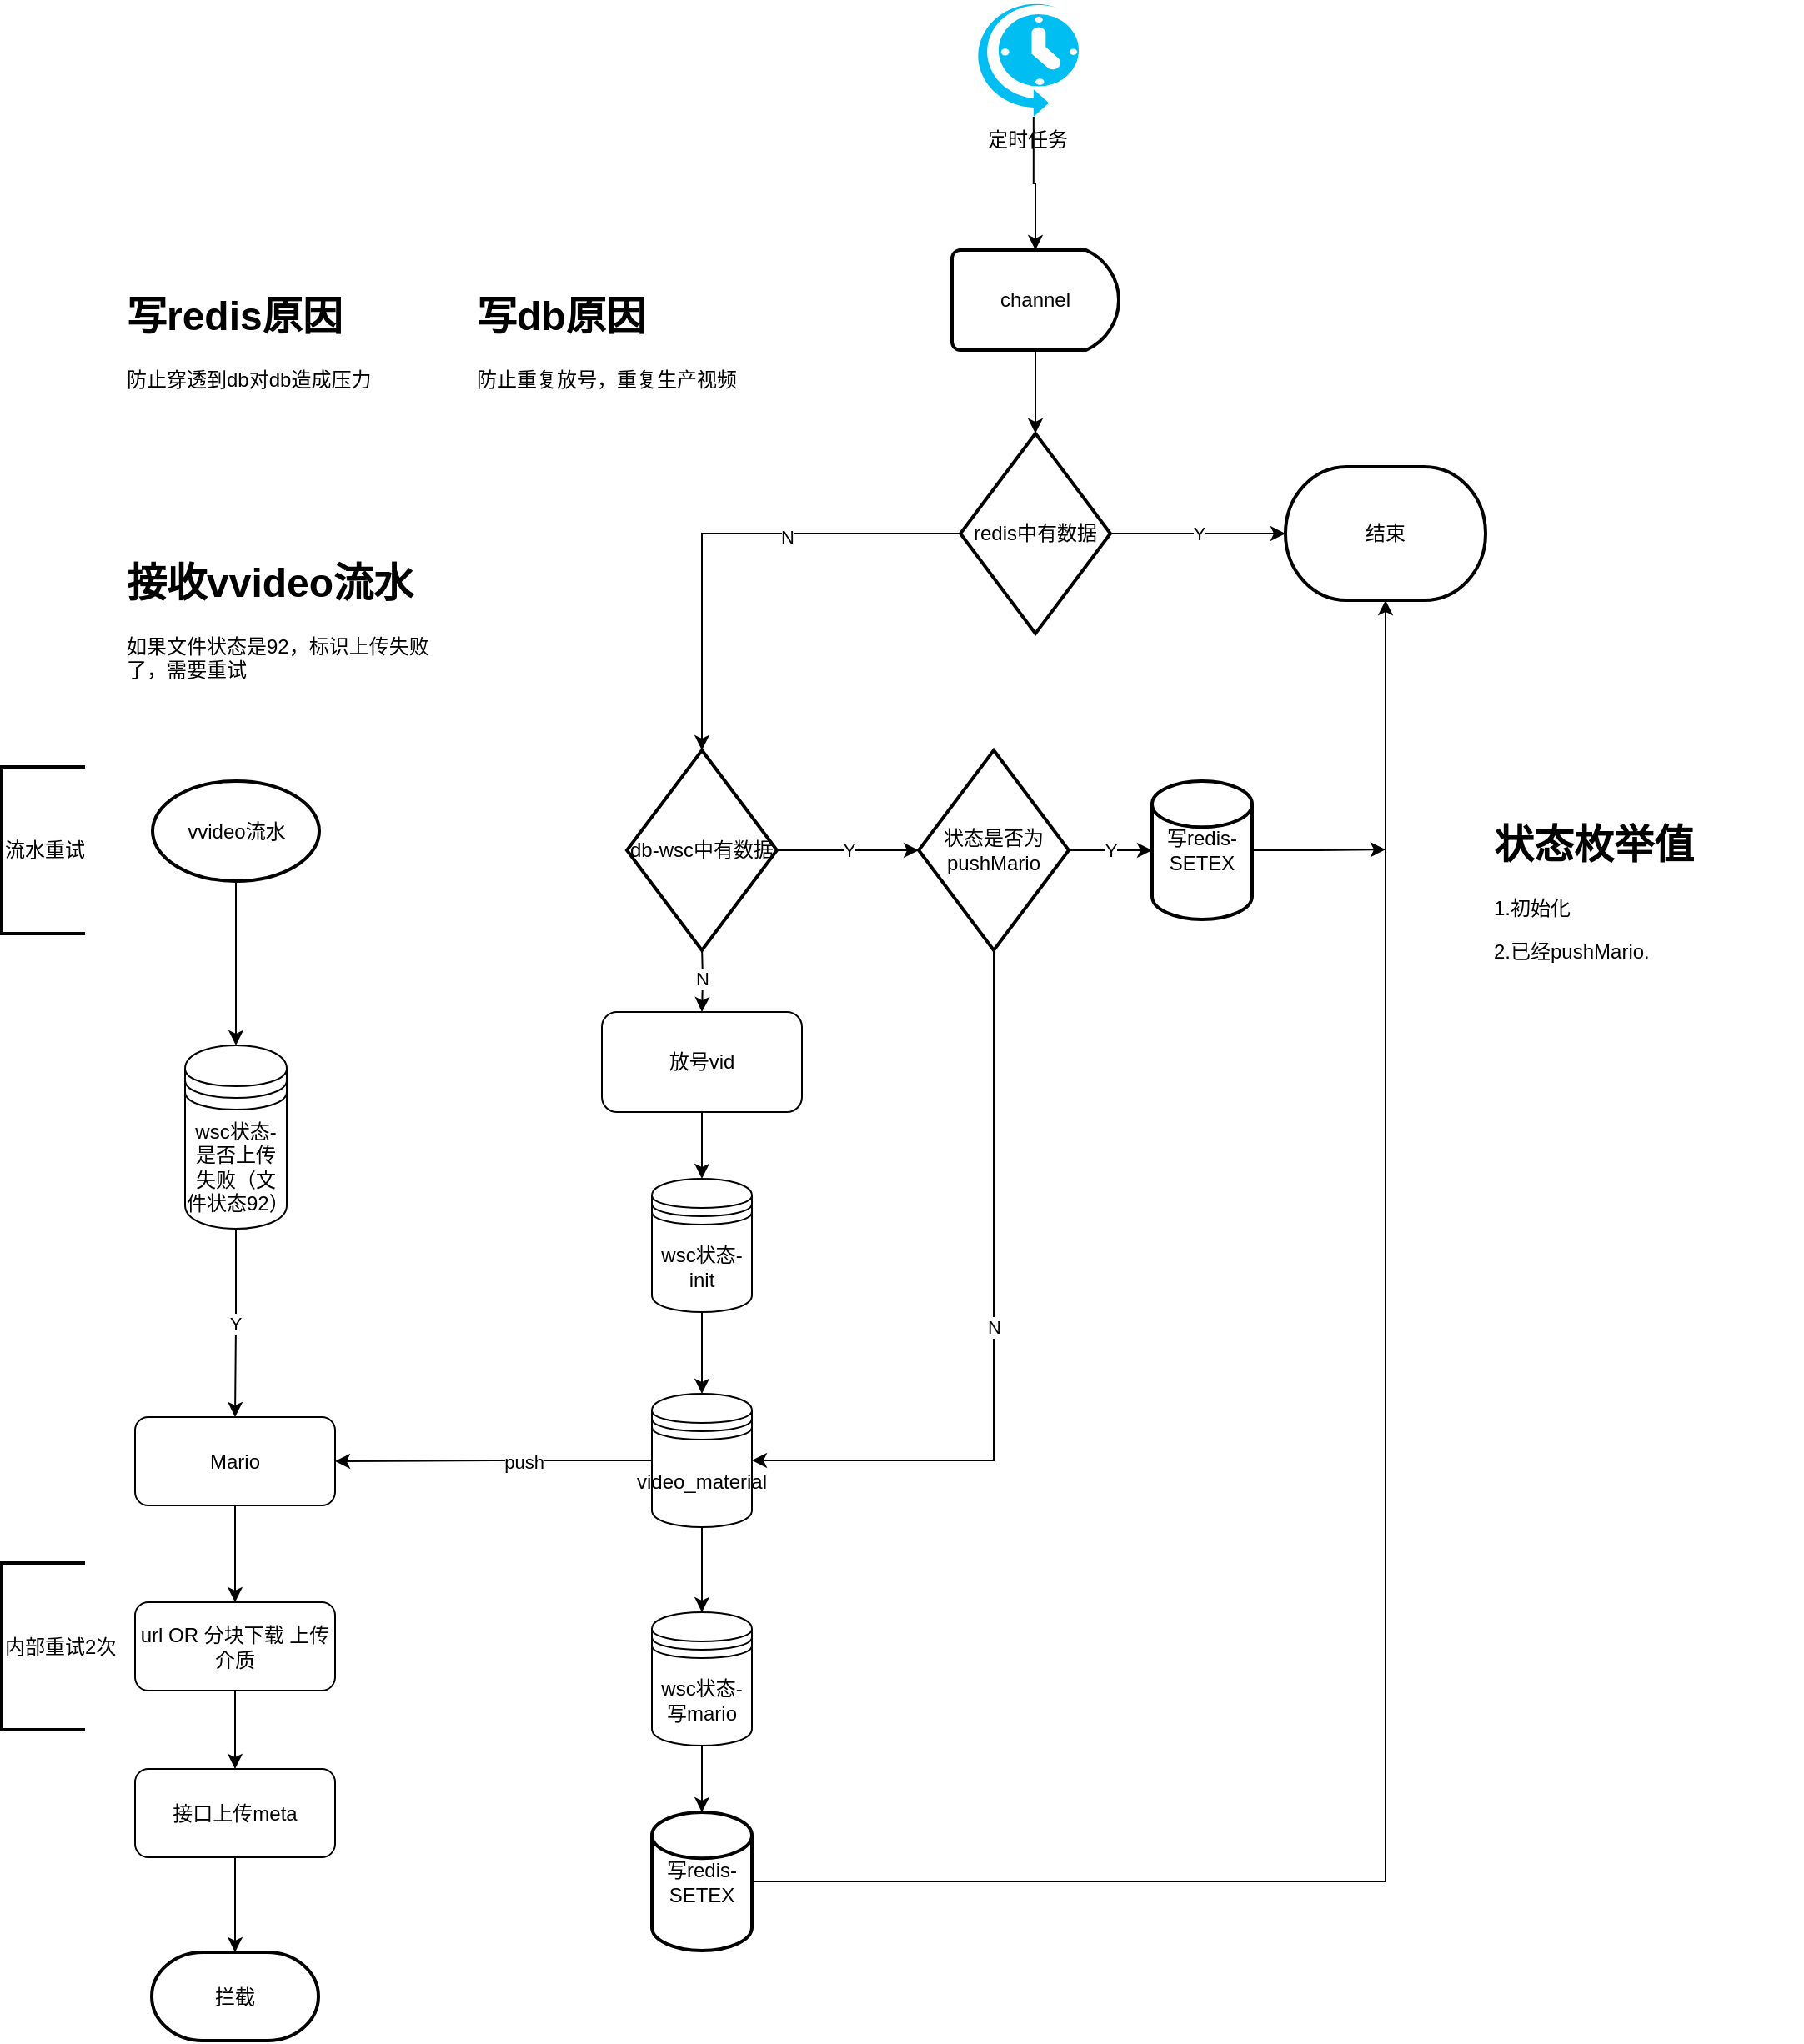 <mxfile version="17.2.6" type="github">
  <diagram id="Lr0cav-XPf76D56cU3gr" name="Page-1">
    <mxGraphModel dx="2435" dy="2112" grid="1" gridSize="10" guides="1" tooltips="1" connect="1" arrows="1" fold="1" page="1" pageScale="1" pageWidth="827" pageHeight="1169" math="0" shadow="0">
      <root>
        <mxCell id="0" />
        <mxCell id="1" parent="0" />
        <mxCell id="btpLiM1xGfyTe02xs8fI-70" style="edgeStyle=orthogonalEdgeStyle;rounded=0;orthogonalLoop=1;jettySize=auto;html=1;exitX=0.57;exitY=1;exitDx=0;exitDy=0;exitPerimeter=0;entryX=0.5;entryY=0;entryDx=0;entryDy=0;entryPerimeter=0;" edge="1" parent="1" source="btpLiM1xGfyTe02xs8fI-1" target="btpLiM1xGfyTe02xs8fI-69">
          <mxGeometry relative="1" as="geometry" />
        </mxCell>
        <mxCell id="btpLiM1xGfyTe02xs8fI-1" value="定时任务" style="verticalLabelPosition=bottom;html=1;verticalAlign=top;align=center;strokeColor=none;fillColor=#00BEF2;shape=mxgraph.azure.scheduler;pointerEvents=1;" vertex="1" parent="1">
          <mxGeometry x="283" y="-80" width="63" height="70" as="geometry" />
        </mxCell>
        <mxCell id="btpLiM1xGfyTe02xs8fI-36" value="N" style="edgeStyle=orthogonalEdgeStyle;rounded=0;orthogonalLoop=1;jettySize=auto;html=1;exitX=0.5;exitY=1;exitDx=0;exitDy=0;entryX=0.5;entryY=0;entryDx=0;entryDy=0;" edge="1" parent="1" target="btpLiM1xGfyTe02xs8fI-8">
          <mxGeometry relative="1" as="geometry">
            <mxPoint x="120" y="487" as="sourcePoint" />
          </mxGeometry>
        </mxCell>
        <mxCell id="btpLiM1xGfyTe02xs8fI-3" value="结束" style="strokeWidth=2;html=1;shape=mxgraph.flowchart.terminator;whiteSpace=wrap;fontFamily=Helvetica;fontSize=12;fontColor=default;align=center;strokeColor=default;fillColor=default;" vertex="1" parent="1">
          <mxGeometry x="470" y="200" width="120" height="80" as="geometry" />
        </mxCell>
        <mxCell id="btpLiM1xGfyTe02xs8fI-37" style="edgeStyle=orthogonalEdgeStyle;rounded=0;orthogonalLoop=1;jettySize=auto;html=1;exitX=0.5;exitY=1;exitDx=0;exitDy=0;entryX=0.5;entryY=0;entryDx=0;entryDy=0;" edge="1" parent="1" source="btpLiM1xGfyTe02xs8fI-8" target="btpLiM1xGfyTe02xs8fI-18">
          <mxGeometry relative="1" as="geometry" />
        </mxCell>
        <mxCell id="btpLiM1xGfyTe02xs8fI-8" value="放号vid" style="rounded=1;whiteSpace=wrap;html=1;" vertex="1" parent="1">
          <mxGeometry x="60" y="527" width="120" height="60" as="geometry" />
        </mxCell>
        <mxCell id="btpLiM1xGfyTe02xs8fI-17" style="edgeStyle=orthogonalEdgeStyle;rounded=0;orthogonalLoop=1;jettySize=auto;html=1;exitX=0.5;exitY=1;exitDx=0;exitDy=0;entryX=0.5;entryY=0;entryDx=0;entryDy=0;entryPerimeter=0;startArrow=none;" edge="1" parent="1" source="btpLiM1xGfyTe02xs8fI-39" target="btpLiM1xGfyTe02xs8fI-16">
          <mxGeometry relative="1" as="geometry" />
        </mxCell>
        <mxCell id="btpLiM1xGfyTe02xs8fI-41" style="edgeStyle=orthogonalEdgeStyle;rounded=0;orthogonalLoop=1;jettySize=auto;html=1;exitX=0.5;exitY=1;exitDx=0;exitDy=0;entryX=0.5;entryY=0;entryDx=0;entryDy=0;" edge="1" parent="1" source="btpLiM1xGfyTe02xs8fI-10" target="btpLiM1xGfyTe02xs8fI-39">
          <mxGeometry relative="1" as="geometry" />
        </mxCell>
        <mxCell id="btpLiM1xGfyTe02xs8fI-56" style="edgeStyle=orthogonalEdgeStyle;rounded=0;orthogonalLoop=1;jettySize=auto;html=1;exitX=0;exitY=0.5;exitDx=0;exitDy=0;entryX=1;entryY=0.5;entryDx=0;entryDy=0;" edge="1" parent="1" source="btpLiM1xGfyTe02xs8fI-10" target="btpLiM1xGfyTe02xs8fI-12">
          <mxGeometry relative="1" as="geometry" />
        </mxCell>
        <mxCell id="btpLiM1xGfyTe02xs8fI-57" value="push" style="edgeLabel;html=1;align=center;verticalAlign=middle;resizable=0;points=[];" vertex="1" connectable="0" parent="btpLiM1xGfyTe02xs8fI-56">
          <mxGeometry x="-0.194" y="1" relative="1" as="geometry">
            <mxPoint as="offset" />
          </mxGeometry>
        </mxCell>
        <mxCell id="btpLiM1xGfyTe02xs8fI-10" value="video_material" style="shape=datastore;whiteSpace=wrap;html=1;fontFamily=Helvetica;fontSize=12;fontColor=default;align=center;strokeColor=default;fillColor=default;" vertex="1" parent="1">
          <mxGeometry x="90" y="756" width="60" height="80" as="geometry" />
        </mxCell>
        <mxCell id="btpLiM1xGfyTe02xs8fI-24" style="edgeStyle=orthogonalEdgeStyle;rounded=0;orthogonalLoop=1;jettySize=auto;html=1;exitX=0.5;exitY=1;exitDx=0;exitDy=0;entryX=0.5;entryY=0;entryDx=0;entryDy=0;" edge="1" parent="1" source="btpLiM1xGfyTe02xs8fI-12" target="btpLiM1xGfyTe02xs8fI-22">
          <mxGeometry relative="1" as="geometry" />
        </mxCell>
        <mxCell id="btpLiM1xGfyTe02xs8fI-12" value="Mario" style="rounded=1;whiteSpace=wrap;html=1;" vertex="1" parent="1">
          <mxGeometry x="-220" y="770" width="120" height="53" as="geometry" />
        </mxCell>
        <mxCell id="btpLiM1xGfyTe02xs8fI-21" style="edgeStyle=orthogonalEdgeStyle;rounded=0;orthogonalLoop=1;jettySize=auto;html=1;exitX=1;exitY=0.5;exitDx=0;exitDy=0;exitPerimeter=0;entryX=0.5;entryY=1;entryDx=0;entryDy=0;entryPerimeter=0;" edge="1" parent="1" source="btpLiM1xGfyTe02xs8fI-16" target="btpLiM1xGfyTe02xs8fI-3">
          <mxGeometry relative="1" as="geometry" />
        </mxCell>
        <mxCell id="btpLiM1xGfyTe02xs8fI-16" value="写redis-SETEX" style="strokeWidth=2;html=1;shape=mxgraph.flowchart.database;whiteSpace=wrap;" vertex="1" parent="1">
          <mxGeometry x="90" y="1007" width="60" height="83" as="geometry" />
        </mxCell>
        <mxCell id="btpLiM1xGfyTe02xs8fI-38" style="edgeStyle=orthogonalEdgeStyle;rounded=0;orthogonalLoop=1;jettySize=auto;html=1;exitX=0.5;exitY=1;exitDx=0;exitDy=0;entryX=0.5;entryY=0;entryDx=0;entryDy=0;" edge="1" parent="1" source="btpLiM1xGfyTe02xs8fI-18" target="btpLiM1xGfyTe02xs8fI-10">
          <mxGeometry relative="1" as="geometry" />
        </mxCell>
        <mxCell id="btpLiM1xGfyTe02xs8fI-18" value="wsc状态-init" style="shape=datastore;whiteSpace=wrap;html=1;fontFamily=Helvetica;fontSize=12;fontColor=default;align=center;strokeColor=default;fillColor=default;" vertex="1" parent="1">
          <mxGeometry x="90" y="627" width="60" height="80" as="geometry" />
        </mxCell>
        <mxCell id="btpLiM1xGfyTe02xs8fI-25" style="edgeStyle=orthogonalEdgeStyle;rounded=0;orthogonalLoop=1;jettySize=auto;html=1;exitX=0.5;exitY=1;exitDx=0;exitDy=0;entryX=0.5;entryY=0;entryDx=0;entryDy=0;" edge="1" parent="1" source="btpLiM1xGfyTe02xs8fI-22" target="btpLiM1xGfyTe02xs8fI-23">
          <mxGeometry relative="1" as="geometry" />
        </mxCell>
        <mxCell id="btpLiM1xGfyTe02xs8fI-22" value="url OR 分块下载 上传介质" style="rounded=1;whiteSpace=wrap;html=1;" vertex="1" parent="1">
          <mxGeometry x="-220" y="881" width="120" height="53" as="geometry" />
        </mxCell>
        <mxCell id="btpLiM1xGfyTe02xs8fI-27" style="edgeStyle=orthogonalEdgeStyle;rounded=0;orthogonalLoop=1;jettySize=auto;html=1;exitX=0.5;exitY=1;exitDx=0;exitDy=0;entryX=0.5;entryY=0;entryDx=0;entryDy=0;entryPerimeter=0;" edge="1" parent="1" source="btpLiM1xGfyTe02xs8fI-23" target="btpLiM1xGfyTe02xs8fI-26">
          <mxGeometry relative="1" as="geometry" />
        </mxCell>
        <mxCell id="btpLiM1xGfyTe02xs8fI-23" value="接口上传meta" style="rounded=1;whiteSpace=wrap;html=1;" vertex="1" parent="1">
          <mxGeometry x="-220" y="981" width="120" height="53" as="geometry" />
        </mxCell>
        <mxCell id="btpLiM1xGfyTe02xs8fI-26" value="拦截" style="strokeWidth=2;html=1;shape=mxgraph.flowchart.terminator;whiteSpace=wrap;" vertex="1" parent="1">
          <mxGeometry x="-210" y="1091" width="100" height="53" as="geometry" />
        </mxCell>
        <mxCell id="btpLiM1xGfyTe02xs8fI-39" value="wsc状态-写mario" style="shape=datastore;whiteSpace=wrap;html=1;fontFamily=Helvetica;fontSize=12;fontColor=default;align=center;strokeColor=default;fillColor=default;" vertex="1" parent="1">
          <mxGeometry x="90" y="887" width="60" height="80" as="geometry" />
        </mxCell>
        <mxCell id="btpLiM1xGfyTe02xs8fI-49" style="edgeStyle=orthogonalEdgeStyle;rounded=0;orthogonalLoop=1;jettySize=auto;html=1;exitX=0;exitY=0.5;exitDx=0;exitDy=0;exitPerimeter=0;entryX=0.5;entryY=0;entryDx=0;entryDy=0;entryPerimeter=0;" edge="1" parent="1" source="btpLiM1xGfyTe02xs8fI-43" target="btpLiM1xGfyTe02xs8fI-47">
          <mxGeometry relative="1" as="geometry" />
        </mxCell>
        <mxCell id="btpLiM1xGfyTe02xs8fI-58" value="N" style="edgeLabel;html=1;align=center;verticalAlign=middle;resizable=0;points=[];" vertex="1" connectable="0" parent="btpLiM1xGfyTe02xs8fI-49">
          <mxGeometry x="-0.265" y="2" relative="1" as="geometry">
            <mxPoint as="offset" />
          </mxGeometry>
        </mxCell>
        <mxCell id="btpLiM1xGfyTe02xs8fI-59" value="Y" style="edgeStyle=orthogonalEdgeStyle;rounded=0;orthogonalLoop=1;jettySize=auto;html=1;exitX=1;exitY=0.5;exitDx=0;exitDy=0;exitPerimeter=0;entryX=0;entryY=0.5;entryDx=0;entryDy=0;entryPerimeter=0;" edge="1" parent="1" source="btpLiM1xGfyTe02xs8fI-43" target="btpLiM1xGfyTe02xs8fI-3">
          <mxGeometry relative="1" as="geometry" />
        </mxCell>
        <mxCell id="btpLiM1xGfyTe02xs8fI-43" value="redis中有数据" style="strokeWidth=2;html=1;shape=mxgraph.flowchart.decision;whiteSpace=wrap;" vertex="1" parent="1">
          <mxGeometry x="275" y="180" width="90" height="120" as="geometry" />
        </mxCell>
        <mxCell id="btpLiM1xGfyTe02xs8fI-51" value="Y" style="edgeStyle=orthogonalEdgeStyle;rounded=0;orthogonalLoop=1;jettySize=auto;html=1;exitX=1;exitY=0.5;exitDx=0;exitDy=0;exitPerimeter=0;entryX=0;entryY=0.5;entryDx=0;entryDy=0;entryPerimeter=0;" edge="1" parent="1" source="btpLiM1xGfyTe02xs8fI-47" target="btpLiM1xGfyTe02xs8fI-50">
          <mxGeometry relative="1" as="geometry">
            <Array as="points">
              <mxPoint x="190" y="430" />
              <mxPoint x="190" y="430" />
            </Array>
          </mxGeometry>
        </mxCell>
        <mxCell id="btpLiM1xGfyTe02xs8fI-47" value="db-wsc中有数据" style="strokeWidth=2;html=1;shape=mxgraph.flowchart.decision;whiteSpace=wrap;" vertex="1" parent="1">
          <mxGeometry x="75" y="370" width="90" height="120" as="geometry" />
        </mxCell>
        <mxCell id="btpLiM1xGfyTe02xs8fI-52" style="edgeStyle=orthogonalEdgeStyle;rounded=0;orthogonalLoop=1;jettySize=auto;html=1;exitX=1;exitY=0.5;exitDx=0;exitDy=0;exitPerimeter=0;startArrow=none;" edge="1" parent="1" source="btpLiM1xGfyTe02xs8fI-53">
          <mxGeometry relative="1" as="geometry">
            <mxPoint x="530" y="429.571" as="targetPoint" />
          </mxGeometry>
        </mxCell>
        <mxCell id="btpLiM1xGfyTe02xs8fI-55" value="Y" style="edgeStyle=orthogonalEdgeStyle;rounded=0;orthogonalLoop=1;jettySize=auto;html=1;exitX=1;exitY=0.5;exitDx=0;exitDy=0;exitPerimeter=0;entryX=0;entryY=0.5;entryDx=0;entryDy=0;entryPerimeter=0;" edge="1" parent="1" source="btpLiM1xGfyTe02xs8fI-50" target="btpLiM1xGfyTe02xs8fI-53">
          <mxGeometry relative="1" as="geometry" />
        </mxCell>
        <mxCell id="btpLiM1xGfyTe02xs8fI-60" value="N" style="edgeStyle=orthogonalEdgeStyle;rounded=0;orthogonalLoop=1;jettySize=auto;html=1;exitX=0.5;exitY=1;exitDx=0;exitDy=0;exitPerimeter=0;entryX=1;entryY=0.5;entryDx=0;entryDy=0;" edge="1" parent="1" source="btpLiM1xGfyTe02xs8fI-50" target="btpLiM1xGfyTe02xs8fI-10">
          <mxGeometry relative="1" as="geometry" />
        </mxCell>
        <mxCell id="btpLiM1xGfyTe02xs8fI-50" value="状态是否为pushMario" style="strokeWidth=2;html=1;shape=mxgraph.flowchart.decision;whiteSpace=wrap;" vertex="1" parent="1">
          <mxGeometry x="250" y="370" width="90" height="120" as="geometry" />
        </mxCell>
        <mxCell id="btpLiM1xGfyTe02xs8fI-53" value="写redis-SETEX" style="strokeWidth=2;html=1;shape=mxgraph.flowchart.database;whiteSpace=wrap;" vertex="1" parent="1">
          <mxGeometry x="390" y="388.5" width="60" height="83" as="geometry" />
        </mxCell>
        <mxCell id="btpLiM1xGfyTe02xs8fI-61" value="&lt;h1&gt;状态枚举值&lt;/h1&gt;&lt;p&gt;1.初始化&lt;/p&gt;&lt;p&gt;2.已经pushMario.&lt;/p&gt;" style="text;html=1;strokeColor=none;fillColor=none;spacing=5;spacingTop=-20;whiteSpace=wrap;overflow=hidden;rounded=0;" vertex="1" parent="1">
          <mxGeometry x="590" y="407" width="190" height="120" as="geometry" />
        </mxCell>
        <mxCell id="btpLiM1xGfyTe02xs8fI-62" value="&lt;h1&gt;写db原因&lt;/h1&gt;&lt;p&gt;防止重复放号，重复生产视频&lt;/p&gt;" style="text;html=1;strokeColor=none;fillColor=none;spacing=5;spacingTop=-20;whiteSpace=wrap;overflow=hidden;rounded=0;" vertex="1" parent="1">
          <mxGeometry x="-20" y="90" width="190" height="120" as="geometry" />
        </mxCell>
        <mxCell id="btpLiM1xGfyTe02xs8fI-63" value="&lt;h1&gt;写redis原因&lt;/h1&gt;&lt;p&gt;防止穿透到db对db造成压力&lt;/p&gt;" style="text;html=1;strokeColor=none;fillColor=none;spacing=5;spacingTop=-20;whiteSpace=wrap;overflow=hidden;rounded=0;" vertex="1" parent="1">
          <mxGeometry x="-230" y="90" width="190" height="120" as="geometry" />
        </mxCell>
        <mxCell id="btpLiM1xGfyTe02xs8fI-67" style="edgeStyle=orthogonalEdgeStyle;rounded=0;orthogonalLoop=1;jettySize=auto;html=1;exitX=0.5;exitY=1;exitDx=0;exitDy=0;exitPerimeter=0;entryX=0.5;entryY=0;entryDx=0;entryDy=0;" edge="1" parent="1" source="btpLiM1xGfyTe02xs8fI-64" target="btpLiM1xGfyTe02xs8fI-65">
          <mxGeometry relative="1" as="geometry" />
        </mxCell>
        <mxCell id="btpLiM1xGfyTe02xs8fI-64" value="vvideo流水" style="strokeWidth=2;html=1;shape=mxgraph.flowchart.start_1;whiteSpace=wrap;" vertex="1" parent="1">
          <mxGeometry x="-209.5" y="388.5" width="100" height="60" as="geometry" />
        </mxCell>
        <mxCell id="btpLiM1xGfyTe02xs8fI-66" value="Y" style="edgeStyle=orthogonalEdgeStyle;rounded=0;orthogonalLoop=1;jettySize=auto;html=1;entryX=0.5;entryY=0;entryDx=0;entryDy=0;" edge="1" parent="1" source="btpLiM1xGfyTe02xs8fI-65" target="btpLiM1xGfyTe02xs8fI-12">
          <mxGeometry relative="1" as="geometry" />
        </mxCell>
        <mxCell id="btpLiM1xGfyTe02xs8fI-65" value="wsc状态-是否上传失败（文件状态92）" style="shape=datastore;whiteSpace=wrap;html=1;fontFamily=Helvetica;fontSize=12;fontColor=default;align=center;strokeColor=default;fillColor=default;" vertex="1" parent="1">
          <mxGeometry x="-190" y="547" width="61" height="110" as="geometry" />
        </mxCell>
        <mxCell id="btpLiM1xGfyTe02xs8fI-68" value="&lt;h1&gt;接收vvideo流水&lt;/h1&gt;&lt;p&gt;如果文件状态是92，标识上传失败了，需要重试&lt;/p&gt;" style="text;html=1;strokeColor=none;fillColor=none;spacing=5;spacingTop=-20;whiteSpace=wrap;overflow=hidden;rounded=0;" vertex="1" parent="1">
          <mxGeometry x="-230" y="250" width="190" height="120" as="geometry" />
        </mxCell>
        <mxCell id="btpLiM1xGfyTe02xs8fI-71" style="edgeStyle=orthogonalEdgeStyle;rounded=0;orthogonalLoop=1;jettySize=auto;html=1;exitX=0.5;exitY=1;exitDx=0;exitDy=0;exitPerimeter=0;entryX=0.5;entryY=0;entryDx=0;entryDy=0;entryPerimeter=0;" edge="1" parent="1" source="btpLiM1xGfyTe02xs8fI-69" target="btpLiM1xGfyTe02xs8fI-43">
          <mxGeometry relative="1" as="geometry" />
        </mxCell>
        <mxCell id="btpLiM1xGfyTe02xs8fI-69" value="channel" style="strokeWidth=2;html=1;shape=mxgraph.flowchart.delay;whiteSpace=wrap;" vertex="1" parent="1">
          <mxGeometry x="270" y="70" width="100" height="60" as="geometry" />
        </mxCell>
        <mxCell id="btpLiM1xGfyTe02xs8fI-73" value="内部重试2次" style="strokeWidth=2;html=1;shape=mxgraph.flowchart.annotation_1;align=left;pointerEvents=1;" vertex="1" parent="1">
          <mxGeometry x="-300" y="857.5" width="50" height="100" as="geometry" />
        </mxCell>
        <mxCell id="btpLiM1xGfyTe02xs8fI-74" value="流水重试" style="strokeWidth=2;html=1;shape=mxgraph.flowchart.annotation_1;align=left;pointerEvents=1;" vertex="1" parent="1">
          <mxGeometry x="-300" y="380" width="50" height="100" as="geometry" />
        </mxCell>
      </root>
    </mxGraphModel>
  </diagram>
</mxfile>
